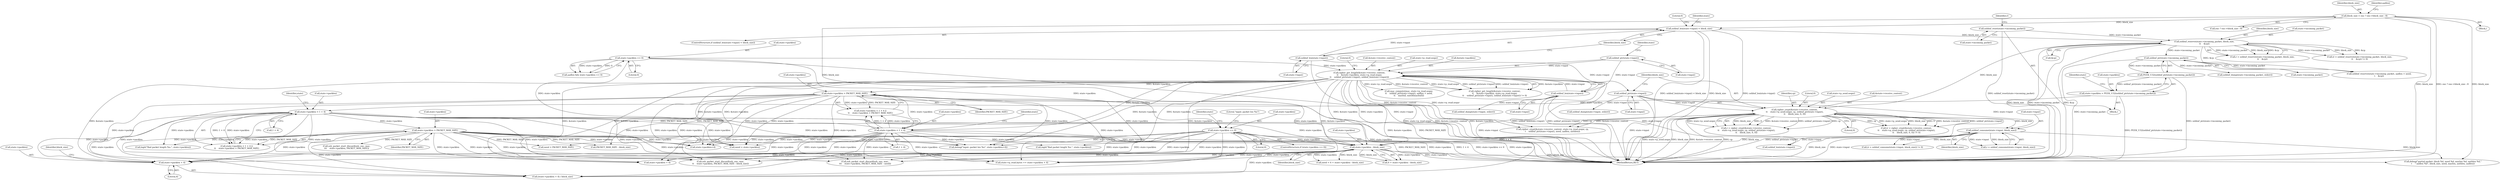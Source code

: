 digraph "0_mindrot_2fecfd486bdba9f51b3a789277bb0733ca36e1c0@pointer" {
"1000753" [label="(Call,state->packlen + 4)"];
"1000467" [label="(Call,state->packlen - block_size)"];
"1000256" [label="(Call,cipher_get_length(&state->receive_context,\n\t\t    &state->packlen, state->p_read.seqnr,\n\t\t    sshbuf_ptr(state->input), sshbuf_len(state->input)))"];
"1000248" [label="(Call,state->packlen == 0)"];
"1000270" [label="(Call,sshbuf_ptr(state->input))"];
"1000274" [label="(Call,sshbuf_len(state->input))"];
"1000290" [label="(Call,state->packlen > PACKET_MAX_SIZE)"];
"1000283" [label="(Call,state->packlen < 1 + 4)"];
"1000391" [label="(Call,state->packlen < 1 + 4)"];
"1000380" [label="(Call,state->packlen = PEEK_U32(sshbuf_ptr(state->incoming_packet)))"];
"1000384" [label="(Call,PEEK_U32(sshbuf_ptr(state->incoming_packet)))"];
"1000385" [label="(Call,sshbuf_ptr(state->incoming_packet))"];
"1000347" [label="(Call,sshbuf_reserve(state->incoming_packet, block_size,\n\t\t    &cp))"];
"1000339" [label="(Call,sshbuf_reset(state->incoming_packet))"];
"1000331" [label="(Call,sshbuf_len(state->input) < block_size)"];
"1000332" [label="(Call,sshbuf_len(state->input))"];
"1000221" [label="(Call,block_size = enc ? enc->block_size : 8)"];
"1000324" [label="(Call,state->packlen == 0)"];
"1000398" [label="(Call,state->packlen > PACKET_MAX_SIZE)"];
"1000438" [label="(Call,sshbuf_consume(state->input, block_size))"];
"1000371" [label="(Call,sshbuf_ptr(state->input))"];
"1000360" [label="(Call,cipher_crypt(&state->receive_context,\n\t\t    state->p_send.seqnr, cp, sshbuf_ptr(state->input),\n\t\t    block_size, 0, 0))"];
"1000465" [label="(Call,4 + state->packlen - block_size)"];
"1000246" [label="(Call,aadlen && state->packlen == 0)"];
"1000668" [label="(Call,need > PACKET_MAX_SIZE)"];
"1000381" [label="(Call,state->packlen)"];
"1000249" [label="(Call,state->packlen)"];
"1000296" [label="(Call,sshbuf_dump(state->input, stderr))"];
"1000334" [label="(Identifier,state)"];
"1000282" [label="(Call,state->packlen < 1 + 4 ||\n\t\t    state->packlen > PACKET_MAX_SIZE)"];
"1000566" [label="(Call,sshbuf_reserve(state->incoming_packet, aadlen + need,\n\t    &cp))"];
"1000468" [label="(Call,state->packlen)"];
"1000330" [label="(ControlStructure,if (sshbuf_len(state->input) < block_size))"];
"1000386" [label="(Call,state->incoming_packet)"];
"1000456" [label="(Call,need = state->packlen)"];
"1000447" [label="(Literal,\"input: packet len %u\")"];
"1000754" [label="(Call,state->packlen)"];
"1000759" [label="(Call,state->p_read.bytes += state->packlen + 4)"];
"1000257" [label="(Call,&state->receive_context)"];
"1000351" [label="(Identifier,block_size)"];
"1000370" [label="(Identifier,cp)"];
"1000471" [label="(Identifier,block_size)"];
"1000331" [label="(Call,sshbuf_len(state->input) < block_size)"];
"1000439" [label="(Call,state->input)"];
"1000340" [label="(Call,state->incoming_packet)"];
"1000276" [label="(Identifier,state)"];
"1000345" [label="(Call,r = sshbuf_reserve(state->incoming_packet, block_size,\n\t\t    &cp))"];
"1000328" [label="(Literal,0)"];
"1000393" [label="(Identifier,state)"];
"1000392" [label="(Call,state->packlen)"];
"1000114" [label="(Block,)"];
"1000543" [label="(Call,mac_compute(mac, state->p_read.seqnr,\n\t\t    sshbuf_ptr(state->input), aadlen + need,\n\t\t    macbuf, sizeof(macbuf)))"];
"1000502" [label="(Call,PACKET_MAX_SIZE - block_size)"];
"1000385" [label="(Call,sshbuf_ptr(state->incoming_packet))"];
"1000400" [label="(Identifier,state)"];
"1000581" [label="(Call,cipher_crypt(&state->receive_context, state->p_read.seqnr, cp,\n\t    sshbuf_ptr(state->input), need, aadlen, authlen))"];
"1000391" [label="(Call,state->packlen < 1 + 4)"];
"1000344" [label="(Call,(r = sshbuf_reserve(state->incoming_packet, block_size,\n\t\t    &cp)) != 0)"];
"1000265" [label="(Call,state->p_read.seqnr)"];
"1000375" [label="(Identifier,block_size)"];
"1000261" [label="(Call,&state->packlen)"];
"1000325" [label="(Call,state->packlen)"];
"1000346" [label="(Identifier,r)"];
"1000284" [label="(Call,state->packlen)"];
"1000674" [label="(Call,ssh_packet_start_discard(ssh, enc, mac,\n\t\t\t    state->packlen, PACKET_MAX_SIZE - need))"];
"1000275" [label="(Call,state->input)"];
"1000415" [label="(Call,sshbuf_dump(state->incoming_packet, stderr))"];
"1000222" [label="(Identifier,block_size)"];
"1000252" [label="(Literal,0)"];
"1000274" [label="(Call,sshbuf_len(state->input))"];
"1000442" [label="(Identifier,block_size)"];
"1000376" [label="(Literal,0)"];
"1000473" [label="(Call,debug(\"partial packet: block %d, need %d, maclen %d, authlen %d,\"\n\t    \" aadlen %d\", block_size, need, maclen, authlen, aadlen))"];
"1000324" [label="(Call,state->packlen == 0)"];
"1000341" [label="(Identifier,state)"];
"1000463" [label="(Call,need = 4 + state->packlen - block_size)"];
"1000757" [label="(Literal,4)"];
"1000255" [label="(Call,cipher_get_length(&state->receive_context,\n\t\t    &state->packlen, state->p_read.seqnr,\n\t\t    sshbuf_ptr(state->input), sshbuf_len(state->input)) != 0)"];
"1000256" [label="(Call,cipher_get_length(&state->receive_context,\n\t\t    &state->packlen, state->p_read.seqnr,\n\t\t    sshbuf_ptr(state->input), sshbuf_len(state->input)))"];
"1000352" [label="(Call,&cp)"];
"1000507" [label="(Call,sshbuf_len(state->input))"];
"1000426" [label="(Call,ssh_packet_start_discard(ssh, enc, mac,\n\t\t\t    state->packlen, PACKET_MAX_SIZE))"];
"1000365" [label="(Call,state->p_send.seqnr)"];
"1000438" [label="(Call,sshbuf_consume(state->input, block_size))"];
"1000336" [label="(Identifier,block_size)"];
"1000283" [label="(Call,state->packlen < 1 + 4)"];
"1000323" [label="(ControlStructure,if (state->packlen == 0))"];
"1000395" [label="(Call,1 + 4)"];
"1000270" [label="(Call,sshbuf_ptr(state->input))"];
"1000223" [label="(Call,enc ? enc->block_size : 8)"];
"1000347" [label="(Call,sshbuf_reserve(state->incoming_packet, block_size,\n\t\t    &cp))"];
"1000357" [label="(Call,(r = cipher_crypt(&state->receive_context,\n\t\t    state->p_send.seqnr, cp, sshbuf_ptr(state->input),\n\t\t    block_size, 0, 0)) != 0)"];
"1000495" [label="(Call,ssh_packet_start_discard(ssh, enc, mac,\n\t\t    state->packlen, PACKET_MAX_SIZE - block_size))"];
"1000287" [label="(Call,1 + 4)"];
"1000339" [label="(Call,sshbuf_reset(state->incoming_packet))"];
"1000407" [label="(Call,sshbuf_dump(state->input, stderr))"];
"1000371" [label="(Call,sshbuf_ptr(state->input))"];
"1000758" [label="(Identifier,block_size)"];
"1000333" [label="(Call,state->input)"];
"1000329" [label="(Block,)"];
"1000248" [label="(Call,state->packlen == 0)"];
"1000360" [label="(Call,cipher_crypt(&state->receive_context,\n\t\t    state->p_send.seqnr, cp, sshbuf_ptr(state->input),\n\t\t    block_size, 0, 0))"];
"1000390" [label="(Call,state->packlen < 1 + 4 ||\n\t\t    state->packlen > PACKET_MAX_SIZE)"];
"1000380" [label="(Call,state->packlen = PEEK_U32(sshbuf_ptr(state->incoming_packet)))"];
"1000338" [label="(Literal,0)"];
"1000291" [label="(Call,state->packlen)"];
"1000361" [label="(Call,&state->receive_context)"];
"1000399" [label="(Call,state->packlen)"];
"1000446" [label="(Call,debug(\"input: packet len %u\", state->packlen+4))"];
"1000372" [label="(Call,state->input)"];
"1000384" [label="(Call,PEEK_U32(sshbuf_ptr(state->incoming_packet)))"];
"1000294" [label="(Identifier,PACKET_MAX_SIZE)"];
"1000348" [label="(Call,state->incoming_packet)"];
"1000436" [label="(Call,r = sshbuf_consume(state->input, block_size))"];
"1000752" [label="(Call,(state->packlen + 4) / block_size)"];
"1000332" [label="(Call,sshbuf_len(state->input))"];
"1000301" [label="(Call,logit(\"Bad packet length %u.\", state->packlen))"];
"1000467" [label="(Call,state->packlen - block_size)"];
"1000377" [label="(Literal,0)"];
"1000290" [label="(Call,state->packlen > PACKET_MAX_SIZE)"];
"1000221" [label="(Call,block_size = enc ? enc->block_size : 8)"];
"1000230" [label="(Identifier,aadlen)"];
"1000448" [label="(Call,state->packlen+4)"];
"1000271" [label="(Call,state->input)"];
"1000292" [label="(Identifier,state)"];
"1000398" [label="(Call,state->packlen > PACKET_MAX_SIZE)"];
"1000753" [label="(Call,state->packlen + 4)"];
"1000976" [label="(MethodReturn,RET)"];
"1000420" [label="(Call,logit(\"Bad packet length %u.\", state->packlen))"];
"1000278" [label="(Literal,0)"];
"1000402" [label="(Identifier,PACKET_MAX_SIZE)"];
"1000435" [label="(Call,(r = sshbuf_consume(state->input, block_size)) != 0)"];
"1000765" [label="(Call,state->packlen + 4)"];
"1000358" [label="(Call,r = cipher_crypt(&state->receive_context,\n\t\t    state->p_send.seqnr, cp, sshbuf_ptr(state->input),\n\t\t    block_size, 0, 0))"];
"1000753" -> "1000752"  [label="AST: "];
"1000753" -> "1000757"  [label="CFG: "];
"1000754" -> "1000753"  [label="AST: "];
"1000757" -> "1000753"  [label="AST: "];
"1000758" -> "1000753"  [label="CFG: "];
"1000467" -> "1000753"  [label="DDG: state->packlen"];
"1000256" -> "1000753"  [label="DDG: &state->packlen"];
"1000290" -> "1000753"  [label="DDG: state->packlen"];
"1000283" -> "1000753"  [label="DDG: state->packlen"];
"1000391" -> "1000753"  [label="DDG: state->packlen"];
"1000324" -> "1000753"  [label="DDG: state->packlen"];
"1000398" -> "1000753"  [label="DDG: state->packlen"];
"1000467" -> "1000465"  [label="AST: "];
"1000467" -> "1000471"  [label="CFG: "];
"1000468" -> "1000467"  [label="AST: "];
"1000471" -> "1000467"  [label="AST: "];
"1000465" -> "1000467"  [label="CFG: "];
"1000467" -> "1000976"  [label="DDG: state->packlen"];
"1000467" -> "1000463"  [label="DDG: state->packlen"];
"1000467" -> "1000463"  [label="DDG: block_size"];
"1000467" -> "1000465"  [label="DDG: state->packlen"];
"1000467" -> "1000465"  [label="DDG: block_size"];
"1000256" -> "1000467"  [label="DDG: &state->packlen"];
"1000290" -> "1000467"  [label="DDG: state->packlen"];
"1000283" -> "1000467"  [label="DDG: state->packlen"];
"1000391" -> "1000467"  [label="DDG: state->packlen"];
"1000324" -> "1000467"  [label="DDG: state->packlen"];
"1000398" -> "1000467"  [label="DDG: state->packlen"];
"1000438" -> "1000467"  [label="DDG: block_size"];
"1000221" -> "1000467"  [label="DDG: block_size"];
"1000467" -> "1000473"  [label="DDG: block_size"];
"1000467" -> "1000495"  [label="DDG: state->packlen"];
"1000467" -> "1000674"  [label="DDG: state->packlen"];
"1000467" -> "1000752"  [label="DDG: state->packlen"];
"1000467" -> "1000759"  [label="DDG: state->packlen"];
"1000467" -> "1000765"  [label="DDG: state->packlen"];
"1000256" -> "1000255"  [label="AST: "];
"1000256" -> "1000274"  [label="CFG: "];
"1000257" -> "1000256"  [label="AST: "];
"1000261" -> "1000256"  [label="AST: "];
"1000265" -> "1000256"  [label="AST: "];
"1000270" -> "1000256"  [label="AST: "];
"1000274" -> "1000256"  [label="AST: "];
"1000278" -> "1000256"  [label="CFG: "];
"1000256" -> "1000976"  [label="DDG: state->p_read.seqnr"];
"1000256" -> "1000976"  [label="DDG: sshbuf_len(state->input)"];
"1000256" -> "1000976"  [label="DDG: sshbuf_ptr(state->input)"];
"1000256" -> "1000976"  [label="DDG: &state->receive_context"];
"1000256" -> "1000976"  [label="DDG: &state->packlen"];
"1000256" -> "1000255"  [label="DDG: &state->packlen"];
"1000256" -> "1000255"  [label="DDG: &state->receive_context"];
"1000256" -> "1000255"  [label="DDG: state->p_read.seqnr"];
"1000256" -> "1000255"  [label="DDG: sshbuf_ptr(state->input)"];
"1000256" -> "1000255"  [label="DDG: sshbuf_len(state->input)"];
"1000248" -> "1000256"  [label="DDG: state->packlen"];
"1000270" -> "1000256"  [label="DDG: state->input"];
"1000274" -> "1000256"  [label="DDG: state->input"];
"1000256" -> "1000283"  [label="DDG: &state->packlen"];
"1000256" -> "1000290"  [label="DDG: &state->packlen"];
"1000256" -> "1000301"  [label="DDG: &state->packlen"];
"1000256" -> "1000446"  [label="DDG: &state->packlen"];
"1000256" -> "1000448"  [label="DDG: &state->packlen"];
"1000256" -> "1000456"  [label="DDG: &state->packlen"];
"1000256" -> "1000495"  [label="DDG: &state->packlen"];
"1000256" -> "1000543"  [label="DDG: state->p_read.seqnr"];
"1000256" -> "1000581"  [label="DDG: &state->receive_context"];
"1000256" -> "1000581"  [label="DDG: state->p_read.seqnr"];
"1000256" -> "1000674"  [label="DDG: &state->packlen"];
"1000256" -> "1000752"  [label="DDG: &state->packlen"];
"1000256" -> "1000759"  [label="DDG: &state->packlen"];
"1000256" -> "1000765"  [label="DDG: &state->packlen"];
"1000248" -> "1000246"  [label="AST: "];
"1000248" -> "1000252"  [label="CFG: "];
"1000249" -> "1000248"  [label="AST: "];
"1000252" -> "1000248"  [label="AST: "];
"1000246" -> "1000248"  [label="CFG: "];
"1000248" -> "1000976"  [label="DDG: state->packlen"];
"1000248" -> "1000246"  [label="DDG: state->packlen"];
"1000248" -> "1000246"  [label="DDG: 0"];
"1000248" -> "1000283"  [label="DDG: state->packlen"];
"1000248" -> "1000324"  [label="DDG: state->packlen"];
"1000270" -> "1000271"  [label="CFG: "];
"1000271" -> "1000270"  [label="AST: "];
"1000276" -> "1000270"  [label="CFG: "];
"1000270" -> "1000274"  [label="DDG: state->input"];
"1000274" -> "1000275"  [label="CFG: "];
"1000275" -> "1000274"  [label="AST: "];
"1000274" -> "1000976"  [label="DDG: state->input"];
"1000274" -> "1000296"  [label="DDG: state->input"];
"1000274" -> "1000507"  [label="DDG: state->input"];
"1000290" -> "1000282"  [label="AST: "];
"1000290" -> "1000294"  [label="CFG: "];
"1000291" -> "1000290"  [label="AST: "];
"1000294" -> "1000290"  [label="AST: "];
"1000282" -> "1000290"  [label="CFG: "];
"1000290" -> "1000976"  [label="DDG: PACKET_MAX_SIZE"];
"1000290" -> "1000282"  [label="DDG: state->packlen"];
"1000290" -> "1000282"  [label="DDG: PACKET_MAX_SIZE"];
"1000283" -> "1000290"  [label="DDG: state->packlen"];
"1000290" -> "1000301"  [label="DDG: state->packlen"];
"1000290" -> "1000446"  [label="DDG: state->packlen"];
"1000290" -> "1000448"  [label="DDG: state->packlen"];
"1000290" -> "1000456"  [label="DDG: state->packlen"];
"1000290" -> "1000495"  [label="DDG: state->packlen"];
"1000290" -> "1000502"  [label="DDG: PACKET_MAX_SIZE"];
"1000290" -> "1000668"  [label="DDG: PACKET_MAX_SIZE"];
"1000290" -> "1000674"  [label="DDG: state->packlen"];
"1000290" -> "1000752"  [label="DDG: state->packlen"];
"1000290" -> "1000759"  [label="DDG: state->packlen"];
"1000290" -> "1000765"  [label="DDG: state->packlen"];
"1000283" -> "1000282"  [label="AST: "];
"1000283" -> "1000287"  [label="CFG: "];
"1000284" -> "1000283"  [label="AST: "];
"1000287" -> "1000283"  [label="AST: "];
"1000292" -> "1000283"  [label="CFG: "];
"1000282" -> "1000283"  [label="CFG: "];
"1000283" -> "1000976"  [label="DDG: 1 + 4"];
"1000283" -> "1000282"  [label="DDG: state->packlen"];
"1000283" -> "1000282"  [label="DDG: 1 + 4"];
"1000283" -> "1000301"  [label="DDG: state->packlen"];
"1000283" -> "1000446"  [label="DDG: state->packlen"];
"1000283" -> "1000448"  [label="DDG: state->packlen"];
"1000283" -> "1000456"  [label="DDG: state->packlen"];
"1000283" -> "1000495"  [label="DDG: state->packlen"];
"1000283" -> "1000674"  [label="DDG: state->packlen"];
"1000283" -> "1000752"  [label="DDG: state->packlen"];
"1000283" -> "1000759"  [label="DDG: state->packlen"];
"1000283" -> "1000765"  [label="DDG: state->packlen"];
"1000391" -> "1000390"  [label="AST: "];
"1000391" -> "1000395"  [label="CFG: "];
"1000392" -> "1000391"  [label="AST: "];
"1000395" -> "1000391"  [label="AST: "];
"1000400" -> "1000391"  [label="CFG: "];
"1000390" -> "1000391"  [label="CFG: "];
"1000391" -> "1000976"  [label="DDG: state->packlen"];
"1000391" -> "1000976"  [label="DDG: 1 + 4"];
"1000391" -> "1000390"  [label="DDG: state->packlen"];
"1000391" -> "1000390"  [label="DDG: 1 + 4"];
"1000380" -> "1000391"  [label="DDG: state->packlen"];
"1000391" -> "1000398"  [label="DDG: state->packlen"];
"1000391" -> "1000420"  [label="DDG: state->packlen"];
"1000391" -> "1000446"  [label="DDG: state->packlen"];
"1000391" -> "1000448"  [label="DDG: state->packlen"];
"1000391" -> "1000456"  [label="DDG: state->packlen"];
"1000391" -> "1000495"  [label="DDG: state->packlen"];
"1000391" -> "1000674"  [label="DDG: state->packlen"];
"1000391" -> "1000752"  [label="DDG: state->packlen"];
"1000391" -> "1000759"  [label="DDG: state->packlen"];
"1000391" -> "1000765"  [label="DDG: state->packlen"];
"1000380" -> "1000329"  [label="AST: "];
"1000380" -> "1000384"  [label="CFG: "];
"1000381" -> "1000380"  [label="AST: "];
"1000384" -> "1000380"  [label="AST: "];
"1000393" -> "1000380"  [label="CFG: "];
"1000380" -> "1000976"  [label="DDG: PEEK_U32(sshbuf_ptr(state->incoming_packet))"];
"1000384" -> "1000380"  [label="DDG: sshbuf_ptr(state->incoming_packet)"];
"1000384" -> "1000385"  [label="CFG: "];
"1000385" -> "1000384"  [label="AST: "];
"1000384" -> "1000976"  [label="DDG: sshbuf_ptr(state->incoming_packet)"];
"1000385" -> "1000384"  [label="DDG: state->incoming_packet"];
"1000385" -> "1000386"  [label="CFG: "];
"1000386" -> "1000385"  [label="AST: "];
"1000385" -> "1000976"  [label="DDG: state->incoming_packet"];
"1000347" -> "1000385"  [label="DDG: state->incoming_packet"];
"1000385" -> "1000415"  [label="DDG: state->incoming_packet"];
"1000385" -> "1000566"  [label="DDG: state->incoming_packet"];
"1000347" -> "1000345"  [label="AST: "];
"1000347" -> "1000352"  [label="CFG: "];
"1000348" -> "1000347"  [label="AST: "];
"1000351" -> "1000347"  [label="AST: "];
"1000352" -> "1000347"  [label="AST: "];
"1000345" -> "1000347"  [label="CFG: "];
"1000347" -> "1000976"  [label="DDG: block_size"];
"1000347" -> "1000976"  [label="DDG: state->incoming_packet"];
"1000347" -> "1000976"  [label="DDG: &cp"];
"1000347" -> "1000344"  [label="DDG: state->incoming_packet"];
"1000347" -> "1000344"  [label="DDG: block_size"];
"1000347" -> "1000344"  [label="DDG: &cp"];
"1000347" -> "1000345"  [label="DDG: state->incoming_packet"];
"1000347" -> "1000345"  [label="DDG: block_size"];
"1000347" -> "1000345"  [label="DDG: &cp"];
"1000339" -> "1000347"  [label="DDG: state->incoming_packet"];
"1000331" -> "1000347"  [label="DDG: block_size"];
"1000347" -> "1000360"  [label="DDG: block_size"];
"1000347" -> "1000566"  [label="DDG: &cp"];
"1000339" -> "1000329"  [label="AST: "];
"1000339" -> "1000340"  [label="CFG: "];
"1000340" -> "1000339"  [label="AST: "];
"1000346" -> "1000339"  [label="CFG: "];
"1000339" -> "1000976"  [label="DDG: sshbuf_reset(state->incoming_packet)"];
"1000331" -> "1000330"  [label="AST: "];
"1000331" -> "1000336"  [label="CFG: "];
"1000332" -> "1000331"  [label="AST: "];
"1000336" -> "1000331"  [label="AST: "];
"1000338" -> "1000331"  [label="CFG: "];
"1000341" -> "1000331"  [label="CFG: "];
"1000331" -> "1000976"  [label="DDG: sshbuf_len(state->input) < block_size"];
"1000331" -> "1000976"  [label="DDG: block_size"];
"1000331" -> "1000976"  [label="DDG: sshbuf_len(state->input)"];
"1000332" -> "1000331"  [label="DDG: state->input"];
"1000221" -> "1000331"  [label="DDG: block_size"];
"1000332" -> "1000333"  [label="CFG: "];
"1000333" -> "1000332"  [label="AST: "];
"1000336" -> "1000332"  [label="CFG: "];
"1000332" -> "1000976"  [label="DDG: state->input"];
"1000332" -> "1000371"  [label="DDG: state->input"];
"1000221" -> "1000114"  [label="AST: "];
"1000221" -> "1000223"  [label="CFG: "];
"1000222" -> "1000221"  [label="AST: "];
"1000223" -> "1000221"  [label="AST: "];
"1000230" -> "1000221"  [label="CFG: "];
"1000221" -> "1000976"  [label="DDG: enc ? enc->block_size : 8"];
"1000221" -> "1000976"  [label="DDG: block_size"];
"1000221" -> "1000473"  [label="DDG: block_size"];
"1000324" -> "1000323"  [label="AST: "];
"1000324" -> "1000328"  [label="CFG: "];
"1000325" -> "1000324"  [label="AST: "];
"1000328" -> "1000324"  [label="AST: "];
"1000334" -> "1000324"  [label="CFG: "];
"1000447" -> "1000324"  [label="CFG: "];
"1000324" -> "1000976"  [label="DDG: state->packlen == 0"];
"1000324" -> "1000976"  [label="DDG: state->packlen"];
"1000324" -> "1000446"  [label="DDG: state->packlen"];
"1000324" -> "1000448"  [label="DDG: state->packlen"];
"1000324" -> "1000456"  [label="DDG: state->packlen"];
"1000324" -> "1000495"  [label="DDG: state->packlen"];
"1000324" -> "1000674"  [label="DDG: state->packlen"];
"1000324" -> "1000752"  [label="DDG: state->packlen"];
"1000324" -> "1000759"  [label="DDG: state->packlen"];
"1000324" -> "1000765"  [label="DDG: state->packlen"];
"1000398" -> "1000390"  [label="AST: "];
"1000398" -> "1000402"  [label="CFG: "];
"1000399" -> "1000398"  [label="AST: "];
"1000402" -> "1000398"  [label="AST: "];
"1000390" -> "1000398"  [label="CFG: "];
"1000398" -> "1000976"  [label="DDG: PACKET_MAX_SIZE"];
"1000398" -> "1000976"  [label="DDG: state->packlen"];
"1000398" -> "1000390"  [label="DDG: state->packlen"];
"1000398" -> "1000390"  [label="DDG: PACKET_MAX_SIZE"];
"1000398" -> "1000420"  [label="DDG: state->packlen"];
"1000398" -> "1000426"  [label="DDG: PACKET_MAX_SIZE"];
"1000398" -> "1000446"  [label="DDG: state->packlen"];
"1000398" -> "1000448"  [label="DDG: state->packlen"];
"1000398" -> "1000456"  [label="DDG: state->packlen"];
"1000398" -> "1000495"  [label="DDG: state->packlen"];
"1000398" -> "1000502"  [label="DDG: PACKET_MAX_SIZE"];
"1000398" -> "1000668"  [label="DDG: PACKET_MAX_SIZE"];
"1000398" -> "1000674"  [label="DDG: state->packlen"];
"1000398" -> "1000752"  [label="DDG: state->packlen"];
"1000398" -> "1000759"  [label="DDG: state->packlen"];
"1000398" -> "1000765"  [label="DDG: state->packlen"];
"1000438" -> "1000436"  [label="AST: "];
"1000438" -> "1000442"  [label="CFG: "];
"1000439" -> "1000438"  [label="AST: "];
"1000442" -> "1000438"  [label="AST: "];
"1000436" -> "1000438"  [label="CFG: "];
"1000438" -> "1000976"  [label="DDG: block_size"];
"1000438" -> "1000976"  [label="DDG: state->input"];
"1000438" -> "1000435"  [label="DDG: state->input"];
"1000438" -> "1000435"  [label="DDG: block_size"];
"1000438" -> "1000436"  [label="DDG: state->input"];
"1000438" -> "1000436"  [label="DDG: block_size"];
"1000371" -> "1000438"  [label="DDG: state->input"];
"1000360" -> "1000438"  [label="DDG: block_size"];
"1000438" -> "1000473"  [label="DDG: block_size"];
"1000438" -> "1000507"  [label="DDG: state->input"];
"1000371" -> "1000360"  [label="AST: "];
"1000371" -> "1000372"  [label="CFG: "];
"1000372" -> "1000371"  [label="AST: "];
"1000375" -> "1000371"  [label="CFG: "];
"1000371" -> "1000976"  [label="DDG: state->input"];
"1000371" -> "1000360"  [label="DDG: state->input"];
"1000371" -> "1000407"  [label="DDG: state->input"];
"1000360" -> "1000358"  [label="AST: "];
"1000360" -> "1000377"  [label="CFG: "];
"1000361" -> "1000360"  [label="AST: "];
"1000365" -> "1000360"  [label="AST: "];
"1000370" -> "1000360"  [label="AST: "];
"1000375" -> "1000360"  [label="AST: "];
"1000376" -> "1000360"  [label="AST: "];
"1000377" -> "1000360"  [label="AST: "];
"1000358" -> "1000360"  [label="CFG: "];
"1000360" -> "1000976"  [label="DDG: state->p_send.seqnr"];
"1000360" -> "1000976"  [label="DDG: block_size"];
"1000360" -> "1000976"  [label="DDG: &state->receive_context"];
"1000360" -> "1000976"  [label="DDG: cp"];
"1000360" -> "1000976"  [label="DDG: sshbuf_ptr(state->input)"];
"1000360" -> "1000357"  [label="DDG: block_size"];
"1000360" -> "1000357"  [label="DDG: 0"];
"1000360" -> "1000357"  [label="DDG: &state->receive_context"];
"1000360" -> "1000357"  [label="DDG: sshbuf_ptr(state->input)"];
"1000360" -> "1000357"  [label="DDG: cp"];
"1000360" -> "1000357"  [label="DDG: state->p_send.seqnr"];
"1000360" -> "1000358"  [label="DDG: block_size"];
"1000360" -> "1000358"  [label="DDG: 0"];
"1000360" -> "1000358"  [label="DDG: &state->receive_context"];
"1000360" -> "1000358"  [label="DDG: sshbuf_ptr(state->input)"];
"1000360" -> "1000358"  [label="DDG: cp"];
"1000360" -> "1000358"  [label="DDG: state->p_send.seqnr"];
"1000360" -> "1000581"  [label="DDG: &state->receive_context"];
"1000360" -> "1000581"  [label="DDG: cp"];
}
